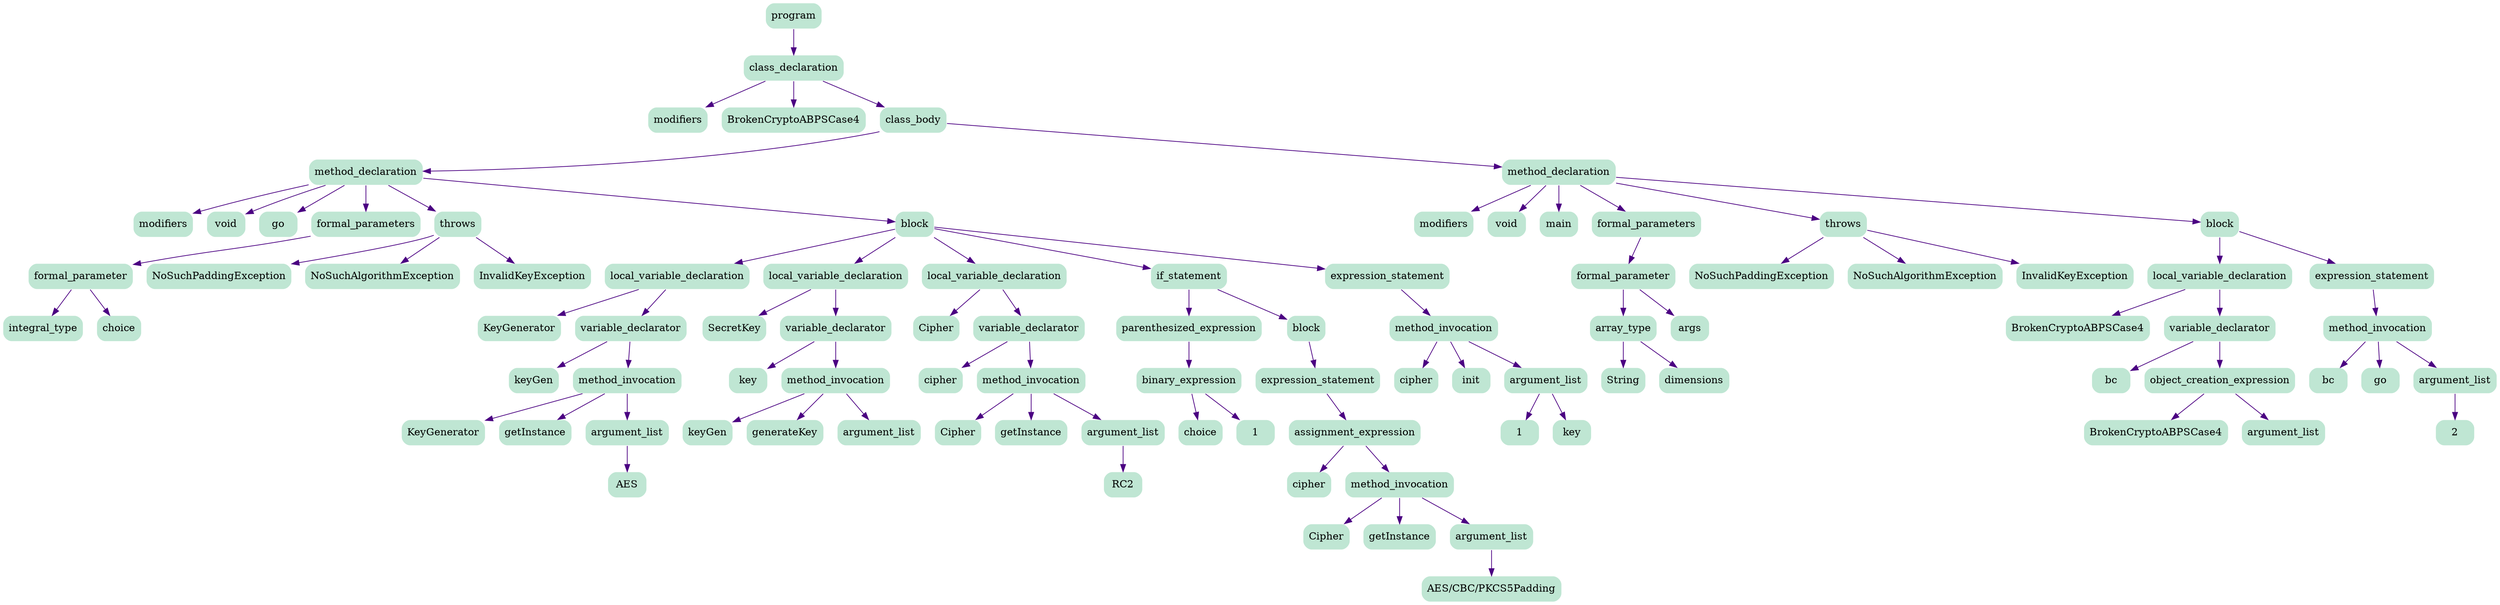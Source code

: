 digraph  {
5 [color=white, fillcolor="#BFE6D3", label=program, node_type=program, shape=box, style="rounded, filled"];
6 [color=white, fillcolor="#BFE6D3", label=class_declaration, node_type=class_declaration, shape=box, style="rounded, filled"];
7 [color=white, fillcolor="#BFE6D3", label=modifiers, node_type=modifiers, shape=box, style="rounded, filled"];
8 [color=white, fillcolor="#BFE6D3", label=BrokenCryptoABPSCase4, node_type=identifier, shape=box, style="rounded, filled"];
9 [color=white, fillcolor="#BFE6D3", label=class_body, node_type=class_body, shape=box, style="rounded, filled"];
10 [color=white, fillcolor="#BFE6D3", label=method_declaration, node_type=method_declaration, shape=box, style="rounded, filled"];
11 [color=white, fillcolor="#BFE6D3", label=modifiers, node_type=modifiers, shape=box, style="rounded, filled"];
12 [color=white, fillcolor="#BFE6D3", label=void, node_type=void_type, shape=box, style="rounded, filled"];
13 [color=white, fillcolor="#BFE6D3", label=go, node_type=identifier, shape=box, style="rounded, filled"];
14 [color=white, fillcolor="#BFE6D3", label=formal_parameters, node_type=formal_parameters, shape=box, style="rounded, filled"];
15 [color=white, fillcolor="#BFE6D3", label=formal_parameter, node_type=formal_parameter, shape=box, style="rounded, filled"];
16 [color=white, fillcolor="#BFE6D3", label=integral_type, node_type=integral_type, shape=box, style="rounded, filled"];
17 [color=white, fillcolor="#BFE6D3", label=choice, node_type=identifier, shape=box, style="rounded, filled"];
18 [color=white, fillcolor="#BFE6D3", label=throws, node_type=throws, shape=box, style="rounded, filled"];
19 [color=white, fillcolor="#BFE6D3", label=NoSuchPaddingException, node_type=type_identifier, shape=box, style="rounded, filled"];
20 [color=white, fillcolor="#BFE6D3", label=NoSuchAlgorithmException, node_type=type_identifier, shape=box, style="rounded, filled"];
21 [color=white, fillcolor="#BFE6D3", label=InvalidKeyException, node_type=type_identifier, shape=box, style="rounded, filled"];
22 [color=white, fillcolor="#BFE6D3", label=block, node_type=block, shape=box, style="rounded, filled"];
23 [color=white, fillcolor="#BFE6D3", label=local_variable_declaration, node_type=local_variable_declaration, shape=box, style="rounded, filled"];
24 [color=white, fillcolor="#BFE6D3", label=KeyGenerator, node_type=type_identifier, shape=box, style="rounded, filled"];
25 [color=white, fillcolor="#BFE6D3", label=variable_declarator, node_type=variable_declarator, shape=box, style="rounded, filled"];
26 [color=white, fillcolor="#BFE6D3", label=keyGen, node_type=identifier, shape=box, style="rounded, filled"];
27 [color=white, fillcolor="#BFE6D3", label=method_invocation, node_type=method_invocation, shape=box, style="rounded, filled"];
28 [color=white, fillcolor="#BFE6D3", label=KeyGenerator, node_type=identifier, shape=box, style="rounded, filled"];
29 [color=white, fillcolor="#BFE6D3", label=getInstance, node_type=identifier, shape=box, style="rounded, filled"];
30 [color=white, fillcolor="#BFE6D3", label=argument_list, node_type=argument_list, shape=box, style="rounded, filled"];
31 [color=white, fillcolor="#BFE6D3", label="AES", node_type=string_literal, shape=box, style="rounded, filled"];
32 [color=white, fillcolor="#BFE6D3", label=local_variable_declaration, node_type=local_variable_declaration, shape=box, style="rounded, filled"];
33 [color=white, fillcolor="#BFE6D3", label=SecretKey, node_type=type_identifier, shape=box, style="rounded, filled"];
34 [color=white, fillcolor="#BFE6D3", label=variable_declarator, node_type=variable_declarator, shape=box, style="rounded, filled"];
35 [color=white, fillcolor="#BFE6D3", label=key, node_type=identifier, shape=box, style="rounded, filled"];
36 [color=white, fillcolor="#BFE6D3", label=method_invocation, node_type=method_invocation, shape=box, style="rounded, filled"];
37 [color=white, fillcolor="#BFE6D3", label=keyGen, node_type=identifier, shape=box, style="rounded, filled"];
38 [color=white, fillcolor="#BFE6D3", label=generateKey, node_type=identifier, shape=box, style="rounded, filled"];
39 [color=white, fillcolor="#BFE6D3", label=argument_list, node_type=argument_list, shape=box, style="rounded, filled"];
40 [color=white, fillcolor="#BFE6D3", label=local_variable_declaration, node_type=local_variable_declaration, shape=box, style="rounded, filled"];
41 [color=white, fillcolor="#BFE6D3", label=Cipher, node_type=type_identifier, shape=box, style="rounded, filled"];
42 [color=white, fillcolor="#BFE6D3", label=variable_declarator, node_type=variable_declarator, shape=box, style="rounded, filled"];
43 [color=white, fillcolor="#BFE6D3", label=cipher, node_type=identifier, shape=box, style="rounded, filled"];
44 [color=white, fillcolor="#BFE6D3", label=method_invocation, node_type=method_invocation, shape=box, style="rounded, filled"];
45 [color=white, fillcolor="#BFE6D3", label=Cipher, node_type=identifier, shape=box, style="rounded, filled"];
46 [color=white, fillcolor="#BFE6D3", label=getInstance, node_type=identifier, shape=box, style="rounded, filled"];
47 [color=white, fillcolor="#BFE6D3", label=argument_list, node_type=argument_list, shape=box, style="rounded, filled"];
48 [color=white, fillcolor="#BFE6D3", label="RC2", node_type=string_literal, shape=box, style="rounded, filled"];
49 [color=white, fillcolor="#BFE6D3", label=if_statement, node_type=if_statement, shape=box, style="rounded, filled"];
50 [color=white, fillcolor="#BFE6D3", label=parenthesized_expression, node_type=parenthesized_expression, shape=box, style="rounded, filled"];
51 [color=white, fillcolor="#BFE6D3", label=binary_expression, node_type=binary_expression, shape=box, style="rounded, filled"];
52 [color=white, fillcolor="#BFE6D3", label=choice, node_type=identifier, shape=box, style="rounded, filled"];
53 [color=white, fillcolor="#BFE6D3", label=1, node_type=decimal_integer_literal, shape=box, style="rounded, filled"];
54 [color=white, fillcolor="#BFE6D3", label=block, node_type=block, shape=box, style="rounded, filled"];
55 [color=white, fillcolor="#BFE6D3", label=expression_statement, node_type=expression_statement, shape=box, style="rounded, filled"];
56 [color=white, fillcolor="#BFE6D3", label=assignment_expression, node_type=assignment_expression, shape=box, style="rounded, filled"];
57 [color=white, fillcolor="#BFE6D3", label=cipher, node_type=identifier, shape=box, style="rounded, filled"];
58 [color=white, fillcolor="#BFE6D3", label=method_invocation, node_type=method_invocation, shape=box, style="rounded, filled"];
59 [color=white, fillcolor="#BFE6D3", label=Cipher, node_type=identifier, shape=box, style="rounded, filled"];
60 [color=white, fillcolor="#BFE6D3", label=getInstance, node_type=identifier, shape=box, style="rounded, filled"];
61 [color=white, fillcolor="#BFE6D3", label=argument_list, node_type=argument_list, shape=box, style="rounded, filled"];
62 [color=white, fillcolor="#BFE6D3", label="AES/CBC/PKCS5Padding", node_type=string_literal, shape=box, style="rounded, filled"];
63 [color=white, fillcolor="#BFE6D3", label=expression_statement, node_type=expression_statement, shape=box, style="rounded, filled"];
64 [color=white, fillcolor="#BFE6D3", label=method_invocation, node_type=method_invocation, shape=box, style="rounded, filled"];
65 [color=white, fillcolor="#BFE6D3", label=cipher, node_type=identifier, shape=box, style="rounded, filled"];
66 [color=white, fillcolor="#BFE6D3", label=init, node_type=identifier, shape=box, style="rounded, filled"];
67 [color=white, fillcolor="#BFE6D3", label=argument_list, node_type=argument_list, shape=box, style="rounded, filled"];
68 [color=white, fillcolor="#BFE6D3", label=1, node_type=decimal_integer_literal, shape=box, style="rounded, filled"];
69 [color=white, fillcolor="#BFE6D3", label=key, node_type=identifier, shape=box, style="rounded, filled"];
70 [color=white, fillcolor="#BFE6D3", label=method_declaration, node_type=method_declaration, shape=box, style="rounded, filled"];
71 [color=white, fillcolor="#BFE6D3", label=modifiers, node_type=modifiers, shape=box, style="rounded, filled"];
72 [color=white, fillcolor="#BFE6D3", label=void, node_type=void_type, shape=box, style="rounded, filled"];
73 [color=white, fillcolor="#BFE6D3", label=main, node_type=identifier, shape=box, style="rounded, filled"];
74 [color=white, fillcolor="#BFE6D3", label=formal_parameters, node_type=formal_parameters, shape=box, style="rounded, filled"];
75 [color=white, fillcolor="#BFE6D3", label=formal_parameter, node_type=formal_parameter, shape=box, style="rounded, filled"];
76 [color=white, fillcolor="#BFE6D3", label=array_type, node_type=array_type, shape=box, style="rounded, filled"];
77 [color=white, fillcolor="#BFE6D3", label=String, node_type=type_identifier, shape=box, style="rounded, filled"];
78 [color=white, fillcolor="#BFE6D3", label=dimensions, node_type=dimensions, shape=box, style="rounded, filled"];
79 [color=white, fillcolor="#BFE6D3", label=args, node_type=identifier, shape=box, style="rounded, filled"];
80 [color=white, fillcolor="#BFE6D3", label=throws, node_type=throws, shape=box, style="rounded, filled"];
81 [color=white, fillcolor="#BFE6D3", label=NoSuchPaddingException, node_type=type_identifier, shape=box, style="rounded, filled"];
82 [color=white, fillcolor="#BFE6D3", label=NoSuchAlgorithmException, node_type=type_identifier, shape=box, style="rounded, filled"];
83 [color=white, fillcolor="#BFE6D3", label=InvalidKeyException, node_type=type_identifier, shape=box, style="rounded, filled"];
84 [color=white, fillcolor="#BFE6D3", label=block, node_type=block, shape=box, style="rounded, filled"];
85 [color=white, fillcolor="#BFE6D3", label=local_variable_declaration, node_type=local_variable_declaration, shape=box, style="rounded, filled"];
86 [color=white, fillcolor="#BFE6D3", label=BrokenCryptoABPSCase4, node_type=type_identifier, shape=box, style="rounded, filled"];
87 [color=white, fillcolor="#BFE6D3", label=variable_declarator, node_type=variable_declarator, shape=box, style="rounded, filled"];
88 [color=white, fillcolor="#BFE6D3", label=bc, node_type=identifier, shape=box, style="rounded, filled"];
89 [color=white, fillcolor="#BFE6D3", label=object_creation_expression, node_type=object_creation_expression, shape=box, style="rounded, filled"];
90 [color=white, fillcolor="#BFE6D3", label=BrokenCryptoABPSCase4, node_type=type_identifier, shape=box, style="rounded, filled"];
91 [color=white, fillcolor="#BFE6D3", label=argument_list, node_type=argument_list, shape=box, style="rounded, filled"];
92 [color=white, fillcolor="#BFE6D3", label=expression_statement, node_type=expression_statement, shape=box, style="rounded, filled"];
93 [color=white, fillcolor="#BFE6D3", label=method_invocation, node_type=method_invocation, shape=box, style="rounded, filled"];
94 [color=white, fillcolor="#BFE6D3", label=bc, node_type=identifier, shape=box, style="rounded, filled"];
95 [color=white, fillcolor="#BFE6D3", label=go, node_type=identifier, shape=box, style="rounded, filled"];
96 [color=white, fillcolor="#BFE6D3", label=argument_list, node_type=argument_list, shape=box, style="rounded, filled"];
97 [color=white, fillcolor="#BFE6D3", label=2, node_type=decimal_integer_literal, shape=box, style="rounded, filled"];
5 -> 6  [color=indigo, edge_type=AST_edge, key=0, shape=vee];
6 -> 7  [color=indigo, edge_type=AST_edge, key=0, shape=vee];
6 -> 8  [color=indigo, edge_type=AST_edge, key=0, shape=vee];
6 -> 9  [color=indigo, edge_type=AST_edge, key=0, shape=vee];
9 -> 10  [color=indigo, edge_type=AST_edge, key=0, shape=vee];
9 -> 70  [color=indigo, edge_type=AST_edge, key=0, shape=vee];
10 -> 11  [color=indigo, edge_type=AST_edge, key=0, shape=vee];
10 -> 12  [color=indigo, edge_type=AST_edge, key=0, shape=vee];
10 -> 13  [color=indigo, edge_type=AST_edge, key=0, shape=vee];
10 -> 14  [color=indigo, edge_type=AST_edge, key=0, shape=vee];
10 -> 18  [color=indigo, edge_type=AST_edge, key=0, shape=vee];
10 -> 22  [color=indigo, edge_type=AST_edge, key=0, shape=vee];
14 -> 15  [color=indigo, edge_type=AST_edge, key=0, shape=vee];
15 -> 16  [color=indigo, edge_type=AST_edge, key=0, shape=vee];
15 -> 17  [color=indigo, edge_type=AST_edge, key=0, shape=vee];
18 -> 19  [color=indigo, edge_type=AST_edge, key=0, shape=vee];
18 -> 20  [color=indigo, edge_type=AST_edge, key=0, shape=vee];
18 -> 21  [color=indigo, edge_type=AST_edge, key=0, shape=vee];
22 -> 23  [color=indigo, edge_type=AST_edge, key=0, shape=vee];
22 -> 32  [color=indigo, edge_type=AST_edge, key=0, shape=vee];
22 -> 40  [color=indigo, edge_type=AST_edge, key=0, shape=vee];
22 -> 49  [color=indigo, edge_type=AST_edge, key=0, shape=vee];
22 -> 63  [color=indigo, edge_type=AST_edge, key=0, shape=vee];
23 -> 24  [color=indigo, edge_type=AST_edge, key=0, shape=vee];
23 -> 25  [color=indigo, edge_type=AST_edge, key=0, shape=vee];
25 -> 26  [color=indigo, edge_type=AST_edge, key=0, shape=vee];
25 -> 27  [color=indigo, edge_type=AST_edge, key=0, shape=vee];
27 -> 28  [color=indigo, edge_type=AST_edge, key=0, shape=vee];
27 -> 29  [color=indigo, edge_type=AST_edge, key=0, shape=vee];
27 -> 30  [color=indigo, edge_type=AST_edge, key=0, shape=vee];
30 -> 31  [color=indigo, edge_type=AST_edge, key=0, shape=vee];
32 -> 33  [color=indigo, edge_type=AST_edge, key=0, shape=vee];
32 -> 34  [color=indigo, edge_type=AST_edge, key=0, shape=vee];
34 -> 35  [color=indigo, edge_type=AST_edge, key=0, shape=vee];
34 -> 36  [color=indigo, edge_type=AST_edge, key=0, shape=vee];
36 -> 37  [color=indigo, edge_type=AST_edge, key=0, shape=vee];
36 -> 38  [color=indigo, edge_type=AST_edge, key=0, shape=vee];
36 -> 39  [color=indigo, edge_type=AST_edge, key=0, shape=vee];
40 -> 41  [color=indigo, edge_type=AST_edge, key=0, shape=vee];
40 -> 42  [color=indigo, edge_type=AST_edge, key=0, shape=vee];
42 -> 43  [color=indigo, edge_type=AST_edge, key=0, shape=vee];
42 -> 44  [color=indigo, edge_type=AST_edge, key=0, shape=vee];
44 -> 45  [color=indigo, edge_type=AST_edge, key=0, shape=vee];
44 -> 46  [color=indigo, edge_type=AST_edge, key=0, shape=vee];
44 -> 47  [color=indigo, edge_type=AST_edge, key=0, shape=vee];
47 -> 48  [color=indigo, edge_type=AST_edge, key=0, shape=vee];
49 -> 50  [color=indigo, edge_type=AST_edge, key=0, shape=vee];
49 -> 54  [color=indigo, edge_type=AST_edge, key=0, shape=vee];
50 -> 51  [color=indigo, edge_type=AST_edge, key=0, shape=vee];
51 -> 52  [color=indigo, edge_type=AST_edge, key=0, shape=vee];
51 -> 53  [color=indigo, edge_type=AST_edge, key=0, shape=vee];
54 -> 55  [color=indigo, edge_type=AST_edge, key=0, shape=vee];
55 -> 56  [color=indigo, edge_type=AST_edge, key=0, shape=vee];
56 -> 57  [color=indigo, edge_type=AST_edge, key=0, shape=vee];
56 -> 58  [color=indigo, edge_type=AST_edge, key=0, shape=vee];
58 -> 59  [color=indigo, edge_type=AST_edge, key=0, shape=vee];
58 -> 60  [color=indigo, edge_type=AST_edge, key=0, shape=vee];
58 -> 61  [color=indigo, edge_type=AST_edge, key=0, shape=vee];
61 -> 62  [color=indigo, edge_type=AST_edge, key=0, shape=vee];
63 -> 64  [color=indigo, edge_type=AST_edge, key=0, shape=vee];
64 -> 65  [color=indigo, edge_type=AST_edge, key=0, shape=vee];
64 -> 66  [color=indigo, edge_type=AST_edge, key=0, shape=vee];
64 -> 67  [color=indigo, edge_type=AST_edge, key=0, shape=vee];
67 -> 68  [color=indigo, edge_type=AST_edge, key=0, shape=vee];
67 -> 69  [color=indigo, edge_type=AST_edge, key=0, shape=vee];
70 -> 71  [color=indigo, edge_type=AST_edge, key=0, shape=vee];
70 -> 72  [color=indigo, edge_type=AST_edge, key=0, shape=vee];
70 -> 73  [color=indigo, edge_type=AST_edge, key=0, shape=vee];
70 -> 74  [color=indigo, edge_type=AST_edge, key=0, shape=vee];
70 -> 80  [color=indigo, edge_type=AST_edge, key=0, shape=vee];
70 -> 84  [color=indigo, edge_type=AST_edge, key=0, shape=vee];
74 -> 75  [color=indigo, edge_type=AST_edge, key=0, shape=vee];
75 -> 76  [color=indigo, edge_type=AST_edge, key=0, shape=vee];
75 -> 79  [color=indigo, edge_type=AST_edge, key=0, shape=vee];
76 -> 77  [color=indigo, edge_type=AST_edge, key=0, shape=vee];
76 -> 78  [color=indigo, edge_type=AST_edge, key=0, shape=vee];
80 -> 81  [color=indigo, edge_type=AST_edge, key=0, shape=vee];
80 -> 82  [color=indigo, edge_type=AST_edge, key=0, shape=vee];
80 -> 83  [color=indigo, edge_type=AST_edge, key=0, shape=vee];
84 -> 85  [color=indigo, edge_type=AST_edge, key=0, shape=vee];
84 -> 92  [color=indigo, edge_type=AST_edge, key=0, shape=vee];
85 -> 86  [color=indigo, edge_type=AST_edge, key=0, shape=vee];
85 -> 87  [color=indigo, edge_type=AST_edge, key=0, shape=vee];
87 -> 88  [color=indigo, edge_type=AST_edge, key=0, shape=vee];
87 -> 89  [color=indigo, edge_type=AST_edge, key=0, shape=vee];
89 -> 90  [color=indigo, edge_type=AST_edge, key=0, shape=vee];
89 -> 91  [color=indigo, edge_type=AST_edge, key=0, shape=vee];
92 -> 93  [color=indigo, edge_type=AST_edge, key=0, shape=vee];
93 -> 94  [color=indigo, edge_type=AST_edge, key=0, shape=vee];
93 -> 95  [color=indigo, edge_type=AST_edge, key=0, shape=vee];
93 -> 96  [color=indigo, edge_type=AST_edge, key=0, shape=vee];
96 -> 97  [color=indigo, edge_type=AST_edge, key=0, shape=vee];
}
